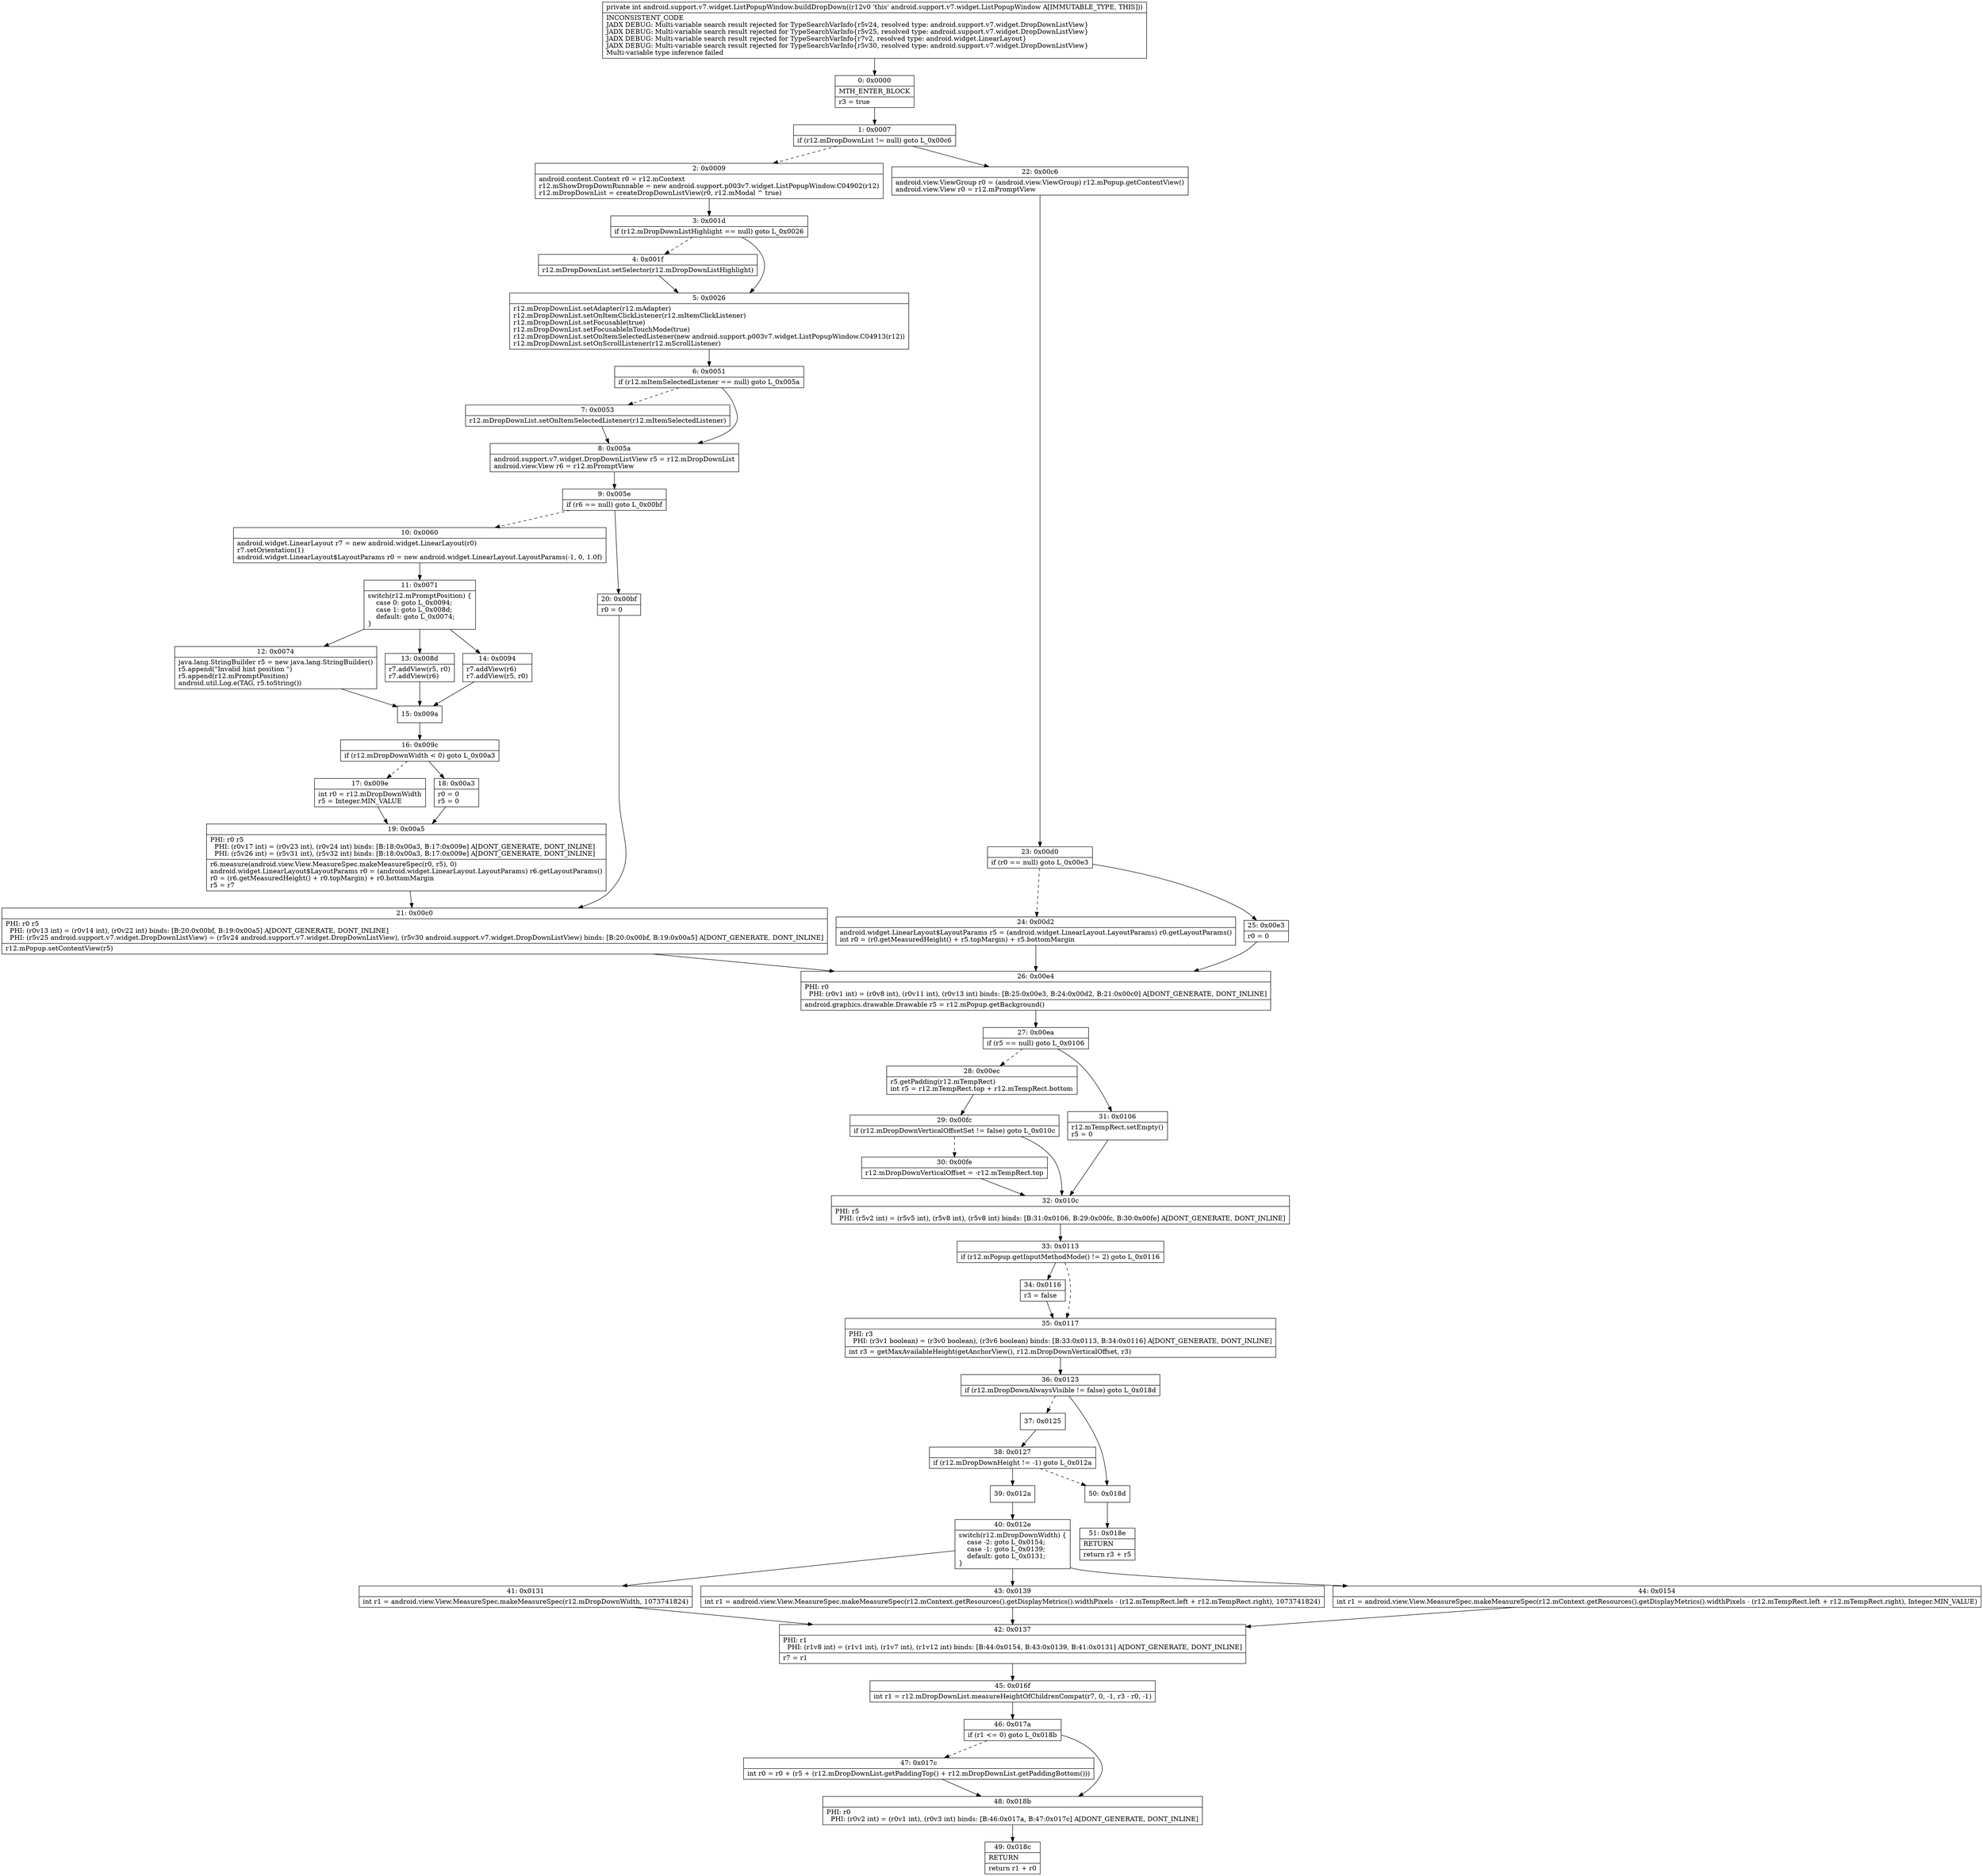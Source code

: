 digraph "CFG forandroid.support.v7.widget.ListPopupWindow.buildDropDown()I" {
Node_0 [shape=record,label="{0\:\ 0x0000|MTH_ENTER_BLOCK\l|r3 = true\l}"];
Node_1 [shape=record,label="{1\:\ 0x0007|if (r12.mDropDownList != null) goto L_0x00c6\l}"];
Node_2 [shape=record,label="{2\:\ 0x0009|android.content.Context r0 = r12.mContext\lr12.mShowDropDownRunnable = new android.support.p003v7.widget.ListPopupWindow.C04902(r12)\lr12.mDropDownList = createDropDownListView(r0, r12.mModal ^ true)\l}"];
Node_3 [shape=record,label="{3\:\ 0x001d|if (r12.mDropDownListHighlight == null) goto L_0x0026\l}"];
Node_4 [shape=record,label="{4\:\ 0x001f|r12.mDropDownList.setSelector(r12.mDropDownListHighlight)\l}"];
Node_5 [shape=record,label="{5\:\ 0x0026|r12.mDropDownList.setAdapter(r12.mAdapter)\lr12.mDropDownList.setOnItemClickListener(r12.mItemClickListener)\lr12.mDropDownList.setFocusable(true)\lr12.mDropDownList.setFocusableInTouchMode(true)\lr12.mDropDownList.setOnItemSelectedListener(new android.support.p003v7.widget.ListPopupWindow.C04913(r12))\lr12.mDropDownList.setOnScrollListener(r12.mScrollListener)\l}"];
Node_6 [shape=record,label="{6\:\ 0x0051|if (r12.mItemSelectedListener == null) goto L_0x005a\l}"];
Node_7 [shape=record,label="{7\:\ 0x0053|r12.mDropDownList.setOnItemSelectedListener(r12.mItemSelectedListener)\l}"];
Node_8 [shape=record,label="{8\:\ 0x005a|android.support.v7.widget.DropDownListView r5 = r12.mDropDownList\landroid.view.View r6 = r12.mPromptView\l}"];
Node_9 [shape=record,label="{9\:\ 0x005e|if (r6 == null) goto L_0x00bf\l}"];
Node_10 [shape=record,label="{10\:\ 0x0060|android.widget.LinearLayout r7 = new android.widget.LinearLayout(r0)\lr7.setOrientation(1)\landroid.widget.LinearLayout$LayoutParams r0 = new android.widget.LinearLayout.LayoutParams(\-1, 0, 1.0f)\l}"];
Node_11 [shape=record,label="{11\:\ 0x0071|switch(r12.mPromptPosition) \{\l    case 0: goto L_0x0094;\l    case 1: goto L_0x008d;\l    default: goto L_0x0074;\l\}\l}"];
Node_12 [shape=record,label="{12\:\ 0x0074|java.lang.StringBuilder r5 = new java.lang.StringBuilder()\lr5.append(\"Invalid hint position \")\lr5.append(r12.mPromptPosition)\landroid.util.Log.e(TAG, r5.toString())\l}"];
Node_13 [shape=record,label="{13\:\ 0x008d|r7.addView(r5, r0)\lr7.addView(r6)\l}"];
Node_14 [shape=record,label="{14\:\ 0x0094|r7.addView(r6)\lr7.addView(r5, r0)\l}"];
Node_15 [shape=record,label="{15\:\ 0x009a}"];
Node_16 [shape=record,label="{16\:\ 0x009c|if (r12.mDropDownWidth \< 0) goto L_0x00a3\l}"];
Node_17 [shape=record,label="{17\:\ 0x009e|int r0 = r12.mDropDownWidth\lr5 = Integer.MIN_VALUE\l}"];
Node_18 [shape=record,label="{18\:\ 0x00a3|r0 = 0\lr5 = 0\l}"];
Node_19 [shape=record,label="{19\:\ 0x00a5|PHI: r0 r5 \l  PHI: (r0v17 int) = (r0v23 int), (r0v24 int) binds: [B:18:0x00a3, B:17:0x009e] A[DONT_GENERATE, DONT_INLINE]\l  PHI: (r5v26 int) = (r5v31 int), (r5v32 int) binds: [B:18:0x00a3, B:17:0x009e] A[DONT_GENERATE, DONT_INLINE]\l|r6.measure(android.view.View.MeasureSpec.makeMeasureSpec(r0, r5), 0)\landroid.widget.LinearLayout$LayoutParams r0 = (android.widget.LinearLayout.LayoutParams) r6.getLayoutParams()\lr0 = (r6.getMeasuredHeight() + r0.topMargin) + r0.bottomMargin\lr5 = r7\l}"];
Node_20 [shape=record,label="{20\:\ 0x00bf|r0 = 0\l}"];
Node_21 [shape=record,label="{21\:\ 0x00c0|PHI: r0 r5 \l  PHI: (r0v13 int) = (r0v14 int), (r0v22 int) binds: [B:20:0x00bf, B:19:0x00a5] A[DONT_GENERATE, DONT_INLINE]\l  PHI: (r5v25 android.support.v7.widget.DropDownListView) = (r5v24 android.support.v7.widget.DropDownListView), (r5v30 android.support.v7.widget.DropDownListView) binds: [B:20:0x00bf, B:19:0x00a5] A[DONT_GENERATE, DONT_INLINE]\l|r12.mPopup.setContentView(r5)\l}"];
Node_22 [shape=record,label="{22\:\ 0x00c6|android.view.ViewGroup r0 = (android.view.ViewGroup) r12.mPopup.getContentView()\landroid.view.View r0 = r12.mPromptView\l}"];
Node_23 [shape=record,label="{23\:\ 0x00d0|if (r0 == null) goto L_0x00e3\l}"];
Node_24 [shape=record,label="{24\:\ 0x00d2|android.widget.LinearLayout$LayoutParams r5 = (android.widget.LinearLayout.LayoutParams) r0.getLayoutParams()\lint r0 = (r0.getMeasuredHeight() + r5.topMargin) + r5.bottomMargin\l}"];
Node_25 [shape=record,label="{25\:\ 0x00e3|r0 = 0\l}"];
Node_26 [shape=record,label="{26\:\ 0x00e4|PHI: r0 \l  PHI: (r0v1 int) = (r0v8 int), (r0v11 int), (r0v13 int) binds: [B:25:0x00e3, B:24:0x00d2, B:21:0x00c0] A[DONT_GENERATE, DONT_INLINE]\l|android.graphics.drawable.Drawable r5 = r12.mPopup.getBackground()\l}"];
Node_27 [shape=record,label="{27\:\ 0x00ea|if (r5 == null) goto L_0x0106\l}"];
Node_28 [shape=record,label="{28\:\ 0x00ec|r5.getPadding(r12.mTempRect)\lint r5 = r12.mTempRect.top + r12.mTempRect.bottom\l}"];
Node_29 [shape=record,label="{29\:\ 0x00fc|if (r12.mDropDownVerticalOffsetSet != false) goto L_0x010c\l}"];
Node_30 [shape=record,label="{30\:\ 0x00fe|r12.mDropDownVerticalOffset = \-r12.mTempRect.top\l}"];
Node_31 [shape=record,label="{31\:\ 0x0106|r12.mTempRect.setEmpty()\lr5 = 0\l}"];
Node_32 [shape=record,label="{32\:\ 0x010c|PHI: r5 \l  PHI: (r5v2 int) = (r5v5 int), (r5v8 int), (r5v8 int) binds: [B:31:0x0106, B:29:0x00fc, B:30:0x00fe] A[DONT_GENERATE, DONT_INLINE]\l}"];
Node_33 [shape=record,label="{33\:\ 0x0113|if (r12.mPopup.getInputMethodMode() != 2) goto L_0x0116\l}"];
Node_34 [shape=record,label="{34\:\ 0x0116|r3 = false\l}"];
Node_35 [shape=record,label="{35\:\ 0x0117|PHI: r3 \l  PHI: (r3v1 boolean) = (r3v0 boolean), (r3v6 boolean) binds: [B:33:0x0113, B:34:0x0116] A[DONT_GENERATE, DONT_INLINE]\l|int r3 = getMaxAvailableHeight(getAnchorView(), r12.mDropDownVerticalOffset, r3)\l}"];
Node_36 [shape=record,label="{36\:\ 0x0123|if (r12.mDropDownAlwaysVisible != false) goto L_0x018d\l}"];
Node_37 [shape=record,label="{37\:\ 0x0125}"];
Node_38 [shape=record,label="{38\:\ 0x0127|if (r12.mDropDownHeight != \-1) goto L_0x012a\l}"];
Node_39 [shape=record,label="{39\:\ 0x012a}"];
Node_40 [shape=record,label="{40\:\ 0x012e|switch(r12.mDropDownWidth) \{\l    case \-2: goto L_0x0154;\l    case \-1: goto L_0x0139;\l    default: goto L_0x0131;\l\}\l}"];
Node_41 [shape=record,label="{41\:\ 0x0131|int r1 = android.view.View.MeasureSpec.makeMeasureSpec(r12.mDropDownWidth, 1073741824)\l}"];
Node_42 [shape=record,label="{42\:\ 0x0137|PHI: r1 \l  PHI: (r1v8 int) = (r1v1 int), (r1v7 int), (r1v12 int) binds: [B:44:0x0154, B:43:0x0139, B:41:0x0131] A[DONT_GENERATE, DONT_INLINE]\l|r7 = r1\l}"];
Node_43 [shape=record,label="{43\:\ 0x0139|int r1 = android.view.View.MeasureSpec.makeMeasureSpec(r12.mContext.getResources().getDisplayMetrics().widthPixels \- (r12.mTempRect.left + r12.mTempRect.right), 1073741824)\l}"];
Node_44 [shape=record,label="{44\:\ 0x0154|int r1 = android.view.View.MeasureSpec.makeMeasureSpec(r12.mContext.getResources().getDisplayMetrics().widthPixels \- (r12.mTempRect.left + r12.mTempRect.right), Integer.MIN_VALUE)\l}"];
Node_45 [shape=record,label="{45\:\ 0x016f|int r1 = r12.mDropDownList.measureHeightOfChildrenCompat(r7, 0, \-1, r3 \- r0, \-1)\l}"];
Node_46 [shape=record,label="{46\:\ 0x017a|if (r1 \<= 0) goto L_0x018b\l}"];
Node_47 [shape=record,label="{47\:\ 0x017c|int r0 = r0 + (r5 + (r12.mDropDownList.getPaddingTop() + r12.mDropDownList.getPaddingBottom()))\l}"];
Node_48 [shape=record,label="{48\:\ 0x018b|PHI: r0 \l  PHI: (r0v2 int) = (r0v1 int), (r0v3 int) binds: [B:46:0x017a, B:47:0x017c] A[DONT_GENERATE, DONT_INLINE]\l}"];
Node_49 [shape=record,label="{49\:\ 0x018c|RETURN\l|return r1 + r0\l}"];
Node_50 [shape=record,label="{50\:\ 0x018d}"];
Node_51 [shape=record,label="{51\:\ 0x018e|RETURN\l|return r3 + r5\l}"];
MethodNode[shape=record,label="{private int android.support.v7.widget.ListPopupWindow.buildDropDown((r12v0 'this' android.support.v7.widget.ListPopupWindow A[IMMUTABLE_TYPE, THIS]))  | INCONSISTENT_CODE\lJADX DEBUG: Multi\-variable search result rejected for TypeSearchVarInfo\{r5v24, resolved type: android.support.v7.widget.DropDownListView\}\lJADX DEBUG: Multi\-variable search result rejected for TypeSearchVarInfo\{r5v25, resolved type: android.support.v7.widget.DropDownListView\}\lJADX DEBUG: Multi\-variable search result rejected for TypeSearchVarInfo\{r7v2, resolved type: android.widget.LinearLayout\}\lJADX DEBUG: Multi\-variable search result rejected for TypeSearchVarInfo\{r5v30, resolved type: android.support.v7.widget.DropDownListView\}\lMulti\-variable type inference failed\l}"];
MethodNode -> Node_0;
Node_0 -> Node_1;
Node_1 -> Node_2[style=dashed];
Node_1 -> Node_22;
Node_2 -> Node_3;
Node_3 -> Node_4[style=dashed];
Node_3 -> Node_5;
Node_4 -> Node_5;
Node_5 -> Node_6;
Node_6 -> Node_7[style=dashed];
Node_6 -> Node_8;
Node_7 -> Node_8;
Node_8 -> Node_9;
Node_9 -> Node_10[style=dashed];
Node_9 -> Node_20;
Node_10 -> Node_11;
Node_11 -> Node_12;
Node_11 -> Node_13;
Node_11 -> Node_14;
Node_12 -> Node_15;
Node_13 -> Node_15;
Node_14 -> Node_15;
Node_15 -> Node_16;
Node_16 -> Node_17[style=dashed];
Node_16 -> Node_18;
Node_17 -> Node_19;
Node_18 -> Node_19;
Node_19 -> Node_21;
Node_20 -> Node_21;
Node_21 -> Node_26;
Node_22 -> Node_23;
Node_23 -> Node_24[style=dashed];
Node_23 -> Node_25;
Node_24 -> Node_26;
Node_25 -> Node_26;
Node_26 -> Node_27;
Node_27 -> Node_28[style=dashed];
Node_27 -> Node_31;
Node_28 -> Node_29;
Node_29 -> Node_30[style=dashed];
Node_29 -> Node_32;
Node_30 -> Node_32;
Node_31 -> Node_32;
Node_32 -> Node_33;
Node_33 -> Node_34;
Node_33 -> Node_35[style=dashed];
Node_34 -> Node_35;
Node_35 -> Node_36;
Node_36 -> Node_37[style=dashed];
Node_36 -> Node_50;
Node_37 -> Node_38;
Node_38 -> Node_39;
Node_38 -> Node_50[style=dashed];
Node_39 -> Node_40;
Node_40 -> Node_41;
Node_40 -> Node_43;
Node_40 -> Node_44;
Node_41 -> Node_42;
Node_42 -> Node_45;
Node_43 -> Node_42;
Node_44 -> Node_42;
Node_45 -> Node_46;
Node_46 -> Node_47[style=dashed];
Node_46 -> Node_48;
Node_47 -> Node_48;
Node_48 -> Node_49;
Node_50 -> Node_51;
}

